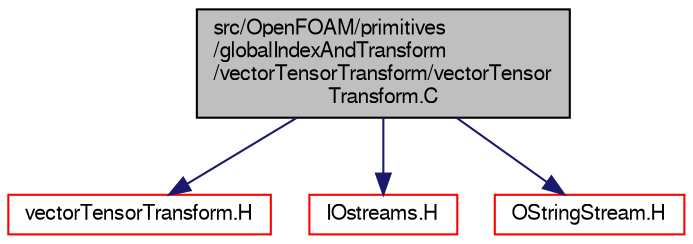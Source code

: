 digraph "src/OpenFOAM/primitives/globalIndexAndTransform/vectorTensorTransform/vectorTensorTransform.C"
{
  bgcolor="transparent";
  edge [fontname="FreeSans",fontsize="10",labelfontname="FreeSans",labelfontsize="10"];
  node [fontname="FreeSans",fontsize="10",shape=record];
  Node0 [label="src/OpenFOAM/primitives\l/globalIndexAndTransform\l/vectorTensorTransform/vectorTensor\lTransform.C",height=0.2,width=0.4,color="black", fillcolor="grey75", style="filled", fontcolor="black"];
  Node0 -> Node1 [color="midnightblue",fontsize="10",style="solid",fontname="FreeSans"];
  Node1 [label="vectorTensorTransform.H",height=0.2,width=0.4,color="red",URL="$a12326.html"];
  Node0 -> Node109 [color="midnightblue",fontsize="10",style="solid",fontname="FreeSans"];
  Node109 [label="IOstreams.H",height=0.2,width=0.4,color="red",URL="$a09104.html",tooltip="Useful combination of include files which define Sin, Sout and Serr and the use of IO streams general..."];
  Node0 -> Node120 [color="midnightblue",fontsize="10",style="solid",fontname="FreeSans"];
  Node120 [label="OStringStream.H",height=0.2,width=0.4,color="red",URL="$a09212.html"];
}
